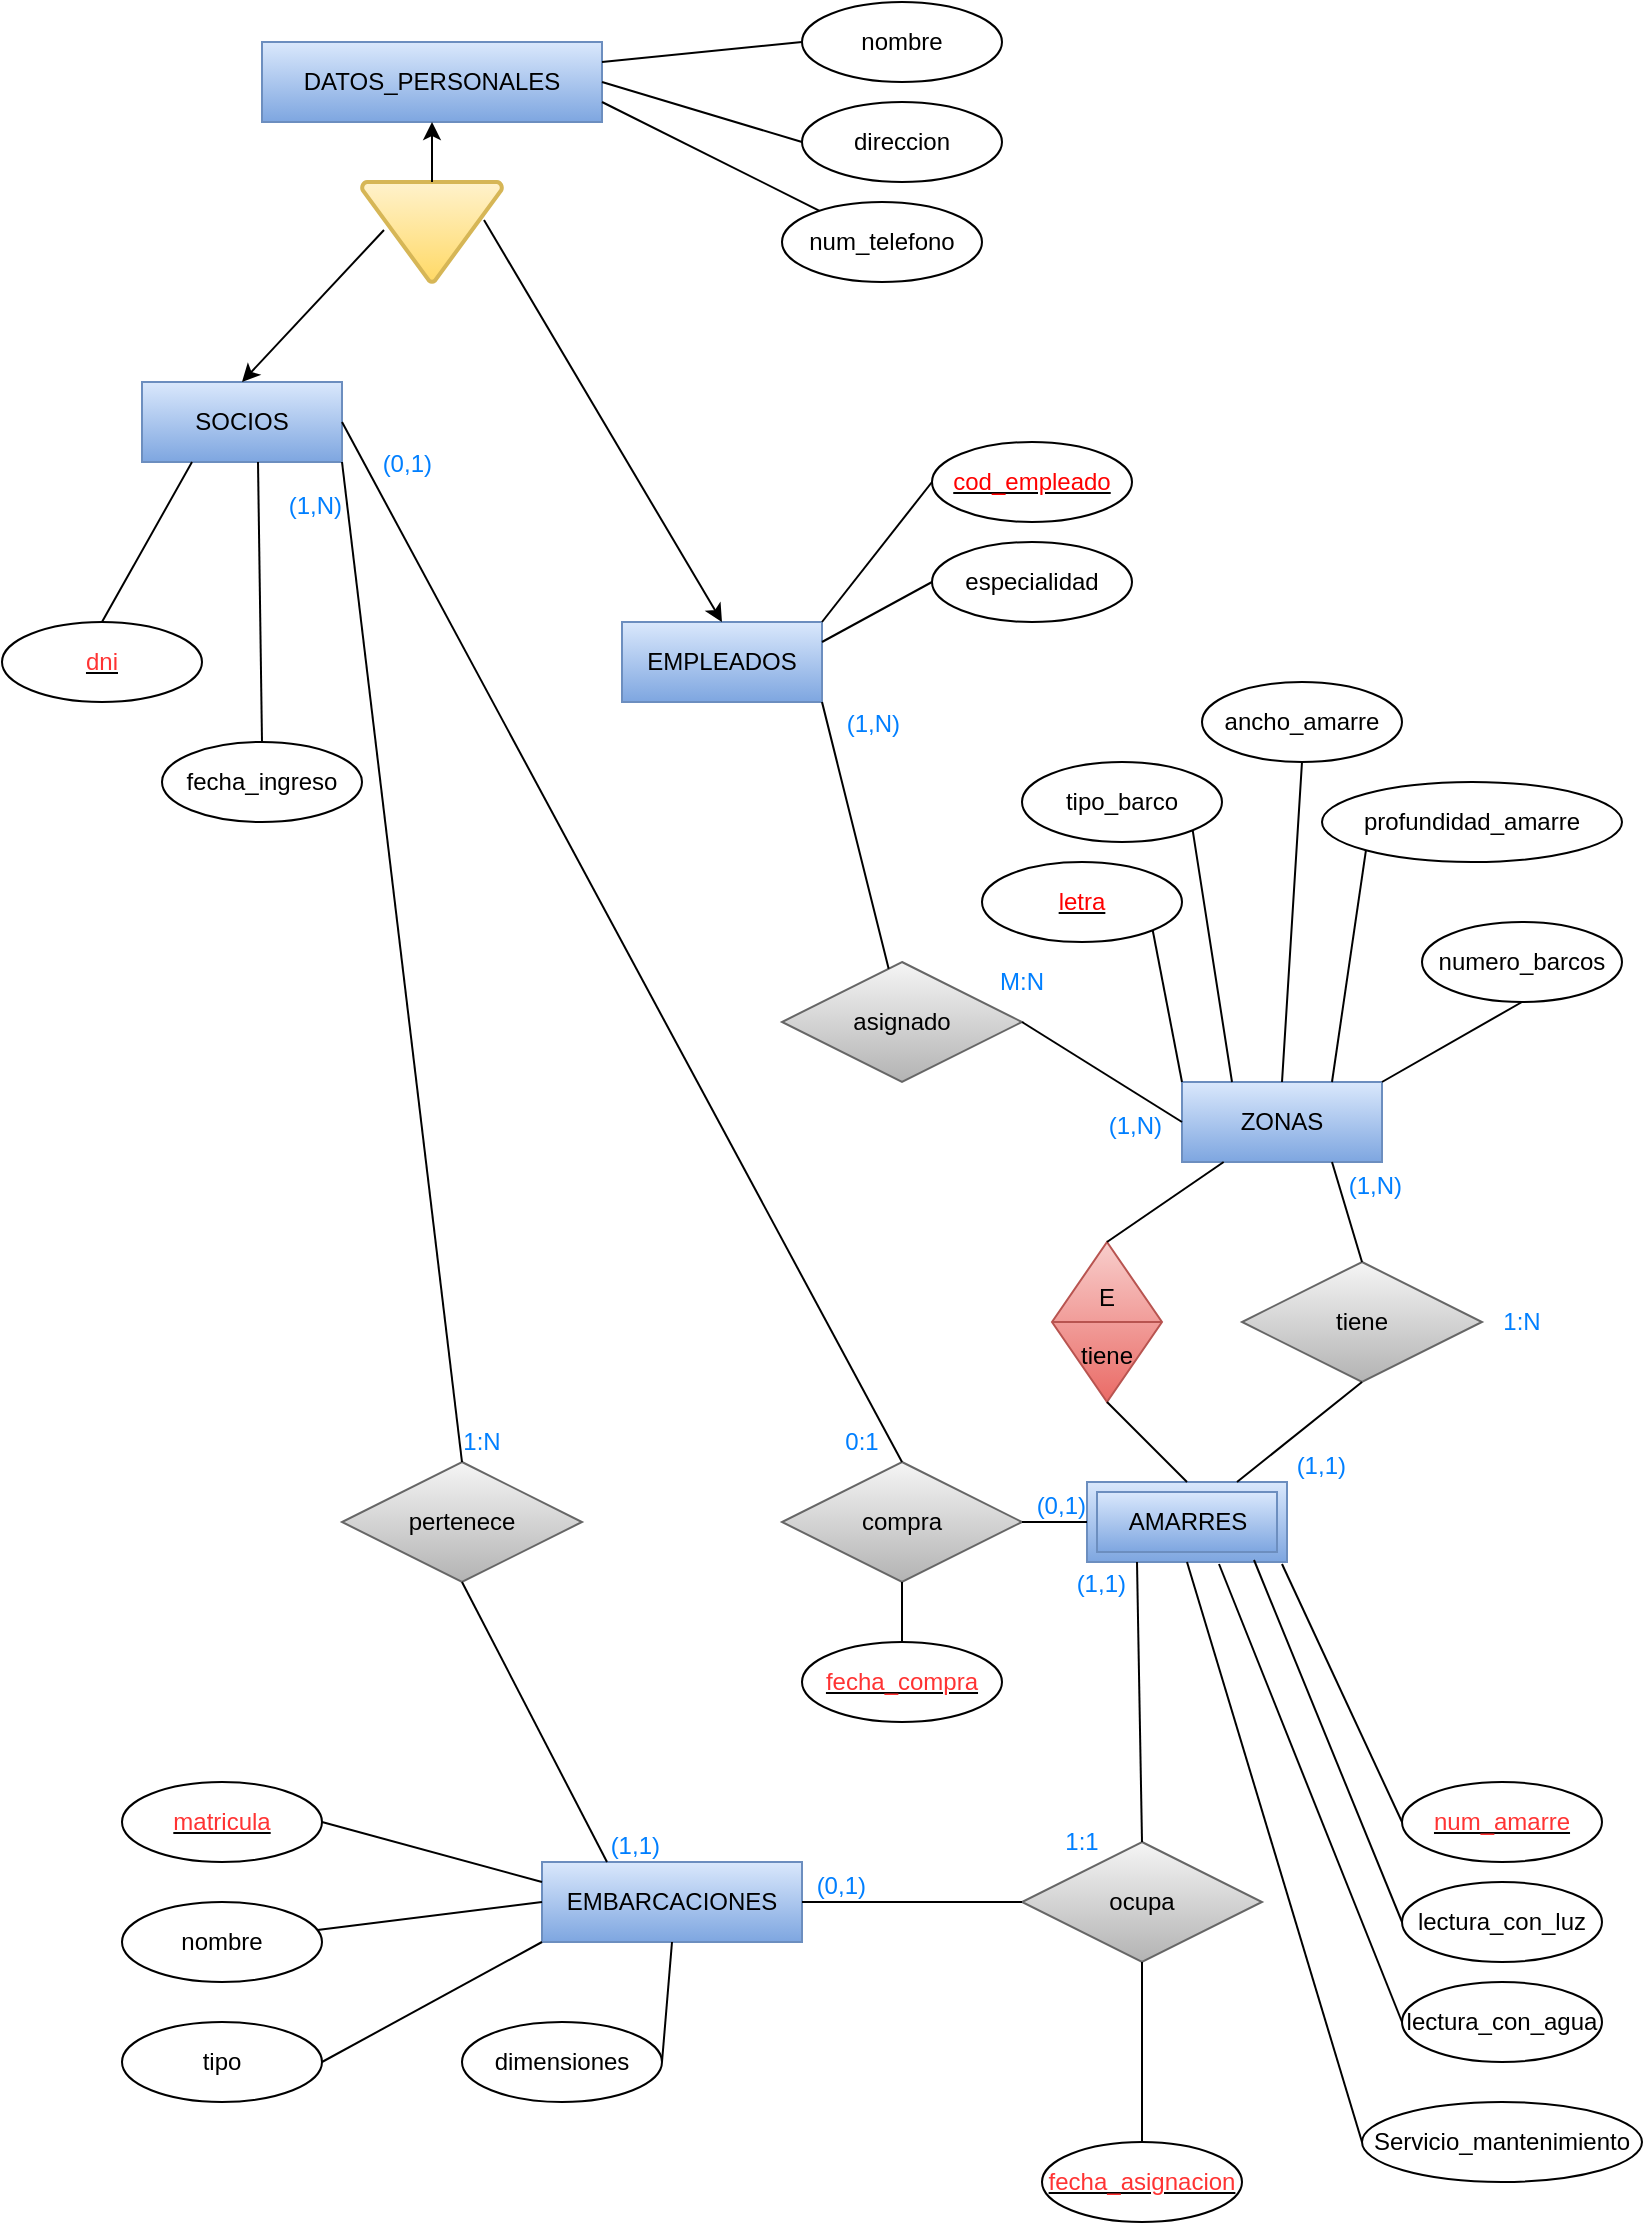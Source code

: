 <mxfile version="13.10.0" type="device"><diagram id="R2lEEEUBdFMjLlhIrx00" name="Page-1"><mxGraphModel dx="796" dy="504" grid="1" gridSize="10" guides="1" tooltips="1" connect="1" arrows="1" fold="1" page="1" pageScale="1" pageWidth="827" pageHeight="1169" math="0" shadow="0" extFonts="Permanent Marker^https://fonts.googleapis.com/css?family=Permanent+Marker"><root><mxCell id="0"/><mxCell id="1" parent="0"/><mxCell id="LPKPmYWcQGekoc84c3R1-1" value="SOCIOS" style="whiteSpace=wrap;html=1;align=center;fillColor=#dae8fc;strokeColor=#6c8ebf;gradientColor=#7ea6e0;" parent="1" vertex="1"><mxGeometry x="70" y="210" width="100" height="40" as="geometry"/></mxCell><mxCell id="LPKPmYWcQGekoc84c3R1-2" value="AMARRES" style="shape=ext;margin=3;double=1;whiteSpace=wrap;html=1;align=center;fillColor=#dae8fc;strokeColor=#6c8ebf;gradientColor=#7ea6e0;" parent="1" vertex="1"><mxGeometry x="542.5" y="760" width="100" height="40" as="geometry"/></mxCell><mxCell id="LPKPmYWcQGekoc84c3R1-3" value="EMBARCACIONES" style="whiteSpace=wrap;html=1;align=center;fillColor=#dae8fc;strokeColor=#6c8ebf;gradientColor=#7ea6e0;" parent="1" vertex="1"><mxGeometry x="270" y="950" width="130" height="40" as="geometry"/></mxCell><mxCell id="LPKPmYWcQGekoc84c3R1-4" value="ZONAS" style="whiteSpace=wrap;html=1;align=center;fillColor=#dae8fc;strokeColor=#6c8ebf;gradientColor=#7ea6e0;" parent="1" vertex="1"><mxGeometry x="590" y="560" width="100" height="40" as="geometry"/></mxCell><mxCell id="LPKPmYWcQGekoc84c3R1-5" value="EMPLEADOS" style="whiteSpace=wrap;html=1;align=center;fillColor=#dae8fc;strokeColor=#6c8ebf;gradientColor=#7ea6e0;" parent="1" vertex="1"><mxGeometry x="310" y="330" width="100" height="40" as="geometry"/></mxCell><mxCell id="LPKPmYWcQGekoc84c3R1-9" value="DATOS_PERSONALES" style="whiteSpace=wrap;html=1;align=center;fillColor=#dae8fc;strokeColor=#6c8ebf;gradientColor=#7ea6e0;" parent="1" vertex="1"><mxGeometry x="130" y="40" width="170" height="40" as="geometry"/></mxCell><mxCell id="LPKPmYWcQGekoc84c3R1-10" value="" style="strokeWidth=2;html=1;shape=mxgraph.flowchart.merge_or_storage;whiteSpace=wrap;fillColor=#fff2cc;strokeColor=#d6b656;gradientColor=#ffd966;" parent="1" vertex="1"><mxGeometry x="180" y="110" width="70" height="50" as="geometry"/></mxCell><mxCell id="LPKPmYWcQGekoc84c3R1-11" value="&lt;br&gt;E&lt;br&gt;&lt;br&gt;tiene" style="shape=sortShape;perimeter=rhombusPerimeter;whiteSpace=wrap;html=1;labelPosition=center;verticalLabelPosition=middle;align=center;verticalAlign=top;fillColor=#f8cecc;strokeColor=#b85450;gradientColor=#ea6b66;" parent="1" vertex="1"><mxGeometry x="525" y="640" width="55" height="80" as="geometry"/></mxCell><mxCell id="LPKPmYWcQGekoc84c3R1-15" value="" style="endArrow=none;html=1;rounded=0;exitX=0.5;exitY=0;exitDx=0;exitDy=0;" parent="1" source="LPKPmYWcQGekoc84c3R1-11" target="LPKPmYWcQGekoc84c3R1-4" edge="1"><mxGeometry relative="1" as="geometry"><mxPoint x="497.5" y="250" as="sourcePoint"/><mxPoint x="657.5" y="250" as="targetPoint"/></mxGeometry></mxCell><mxCell id="LPKPmYWcQGekoc84c3R1-16" value="" style="endArrow=none;html=1;rounded=0;entryX=0.5;entryY=1;entryDx=0;entryDy=0;exitX=0.5;exitY=0;exitDx=0;exitDy=0;" parent="1" source="LPKPmYWcQGekoc84c3R1-2" target="LPKPmYWcQGekoc84c3R1-11" edge="1"><mxGeometry relative="1" as="geometry"><mxPoint x="380" y="410" as="sourcePoint"/><mxPoint x="540" y="410" as="targetPoint"/></mxGeometry></mxCell><mxCell id="LPKPmYWcQGekoc84c3R1-17" value="" style="endArrow=classic;html=1;entryX=0.5;entryY=1;entryDx=0;entryDy=0;exitX=0.5;exitY=0;exitDx=0;exitDy=0;exitPerimeter=0;" parent="1" source="LPKPmYWcQGekoc84c3R1-10" target="LPKPmYWcQGekoc84c3R1-9" edge="1"><mxGeometry width="50" height="50" relative="1" as="geometry"><mxPoint x="440" y="430" as="sourcePoint"/><mxPoint x="490" y="380" as="targetPoint"/></mxGeometry></mxCell><mxCell id="LPKPmYWcQGekoc84c3R1-21" value="" style="endArrow=classic;html=1;entryX=0.5;entryY=0;entryDx=0;entryDy=0;" parent="1" target="LPKPmYWcQGekoc84c3R1-5" edge="1"><mxGeometry width="50" height="50" relative="1" as="geometry"><mxPoint x="241" y="129" as="sourcePoint"/><mxPoint x="490" y="380" as="targetPoint"/></mxGeometry></mxCell><mxCell id="LPKPmYWcQGekoc84c3R1-22" value="" style="endArrow=classic;html=1;entryX=0.5;entryY=0;entryDx=0;entryDy=0;exitX=0.157;exitY=0.48;exitDx=0;exitDy=0;exitPerimeter=0;" parent="1" source="LPKPmYWcQGekoc84c3R1-10" target="LPKPmYWcQGekoc84c3R1-1" edge="1"><mxGeometry width="50" height="50" relative="1" as="geometry"><mxPoint x="440" y="430" as="sourcePoint"/><mxPoint x="490" y="380" as="targetPoint"/></mxGeometry></mxCell><mxCell id="LPKPmYWcQGekoc84c3R1-23" value="nombre" style="ellipse;whiteSpace=wrap;html=1;align=center;" parent="1" vertex="1"><mxGeometry x="400" y="20" width="100" height="40" as="geometry"/></mxCell><mxCell id="LPKPmYWcQGekoc84c3R1-24" value="num_telefono" style="ellipse;whiteSpace=wrap;html=1;align=center;" parent="1" vertex="1"><mxGeometry x="390" y="120" width="100" height="40" as="geometry"/></mxCell><mxCell id="LPKPmYWcQGekoc84c3R1-25" value="direccion" style="ellipse;whiteSpace=wrap;html=1;align=center;" parent="1" vertex="1"><mxGeometry x="400" y="70" width="100" height="40" as="geometry"/></mxCell><mxCell id="LPKPmYWcQGekoc84c3R1-26" value="" style="endArrow=none;html=1;rounded=0;exitX=1;exitY=0.25;exitDx=0;exitDy=0;entryX=0;entryY=0.5;entryDx=0;entryDy=0;" parent="1" source="LPKPmYWcQGekoc84c3R1-9" target="LPKPmYWcQGekoc84c3R1-23" edge="1"><mxGeometry relative="1" as="geometry"><mxPoint x="380" y="410" as="sourcePoint"/><mxPoint x="540" y="410" as="targetPoint"/></mxGeometry></mxCell><mxCell id="LPKPmYWcQGekoc84c3R1-27" value="" style="endArrow=none;html=1;rounded=0;exitX=1;exitY=0.5;exitDx=0;exitDy=0;entryX=0;entryY=0.5;entryDx=0;entryDy=0;" parent="1" source="LPKPmYWcQGekoc84c3R1-9" target="LPKPmYWcQGekoc84c3R1-25" edge="1"><mxGeometry relative="1" as="geometry"><mxPoint x="380" y="100" as="sourcePoint"/><mxPoint x="540" y="100" as="targetPoint"/></mxGeometry></mxCell><mxCell id="LPKPmYWcQGekoc84c3R1-29" value="fecha_ingreso" style="ellipse;whiteSpace=wrap;html=1;align=center;" parent="1" vertex="1"><mxGeometry x="80" y="390" width="100" height="40" as="geometry"/></mxCell><mxCell id="LPKPmYWcQGekoc84c3R1-30" value="&lt;font color=&quot;#ff3333&quot;&gt;dni&lt;/font&gt;" style="ellipse;whiteSpace=wrap;html=1;align=center;fontStyle=4;" parent="1" vertex="1"><mxGeometry y="330" width="100" height="40" as="geometry"/></mxCell><mxCell id="LPKPmYWcQGekoc84c3R1-31" value="" style="endArrow=none;html=1;rounded=0;exitX=0.25;exitY=1;exitDx=0;exitDy=0;entryX=0.5;entryY=0;entryDx=0;entryDy=0;" parent="1" source="LPKPmYWcQGekoc84c3R1-1" target="LPKPmYWcQGekoc84c3R1-30" edge="1"><mxGeometry relative="1" as="geometry"><mxPoint x="380" y="300" as="sourcePoint"/><mxPoint x="540" y="300" as="targetPoint"/></mxGeometry></mxCell><mxCell id="LPKPmYWcQGekoc84c3R1-32" value="" style="endArrow=none;html=1;rounded=0;exitX=0.58;exitY=1;exitDx=0;exitDy=0;exitPerimeter=0;entryX=0.5;entryY=0;entryDx=0;entryDy=0;" parent="1" source="LPKPmYWcQGekoc84c3R1-1" target="LPKPmYWcQGekoc84c3R1-29" edge="1"><mxGeometry relative="1" as="geometry"><mxPoint x="350" y="300" as="sourcePoint"/><mxPoint x="510" y="300" as="targetPoint"/></mxGeometry></mxCell><mxCell id="LPKPmYWcQGekoc84c3R1-33" value="nombre" style="ellipse;whiteSpace=wrap;html=1;align=center;" parent="1" vertex="1"><mxGeometry x="60" y="970" width="100" height="40" as="geometry"/></mxCell><mxCell id="LPKPmYWcQGekoc84c3R1-34" value="tipo" style="ellipse;whiteSpace=wrap;html=1;align=center;" parent="1" vertex="1"><mxGeometry x="60" y="1030" width="100" height="40" as="geometry"/></mxCell><mxCell id="LPKPmYWcQGekoc84c3R1-35" value="dimensiones" style="ellipse;whiteSpace=wrap;html=1;align=center;" parent="1" vertex="1"><mxGeometry x="230" y="1030" width="100" height="40" as="geometry"/></mxCell><mxCell id="LPKPmYWcQGekoc84c3R1-36" value="&lt;font color=&quot;#ff3333&quot;&gt;matricula&lt;/font&gt;" style="ellipse;whiteSpace=wrap;html=1;align=center;fontStyle=4;" parent="1" vertex="1"><mxGeometry x="60" y="910" width="100" height="40" as="geometry"/></mxCell><mxCell id="LPKPmYWcQGekoc84c3R1-37" value="" style="endArrow=none;html=1;rounded=0;entryX=1;entryY=0.5;entryDx=0;entryDy=0;exitX=0;exitY=0.25;exitDx=0;exitDy=0;" parent="1" source="LPKPmYWcQGekoc84c3R1-3" target="LPKPmYWcQGekoc84c3R1-36" edge="1"><mxGeometry relative="1" as="geometry"><mxPoint x="280" y="539" as="sourcePoint"/><mxPoint x="510" y="600" as="targetPoint"/></mxGeometry></mxCell><mxCell id="LPKPmYWcQGekoc84c3R1-38" value="" style="endArrow=none;html=1;rounded=0;exitX=0;exitY=0.5;exitDx=0;exitDy=0;" parent="1" source="LPKPmYWcQGekoc84c3R1-3" target="LPKPmYWcQGekoc84c3R1-33" edge="1"><mxGeometry relative="1" as="geometry"><mxPoint x="201" y="500" as="sourcePoint"/><mxPoint x="510" y="600" as="targetPoint"/></mxGeometry></mxCell><mxCell id="LPKPmYWcQGekoc84c3R1-39" value="" style="endArrow=none;html=1;rounded=0;entryX=1;entryY=0.5;entryDx=0;entryDy=0;exitX=0.5;exitY=1;exitDx=0;exitDy=0;" parent="1" source="LPKPmYWcQGekoc84c3R1-3" target="LPKPmYWcQGekoc84c3R1-35" edge="1"><mxGeometry relative="1" as="geometry"><mxPoint x="350" y="730" as="sourcePoint"/><mxPoint x="510" y="600" as="targetPoint"/></mxGeometry></mxCell><mxCell id="LPKPmYWcQGekoc84c3R1-40" value="" style="endArrow=none;html=1;rounded=0;exitX=0;exitY=1;exitDx=0;exitDy=0;entryX=1;entryY=0.5;entryDx=0;entryDy=0;" parent="1" source="LPKPmYWcQGekoc84c3R1-3" target="LPKPmYWcQGekoc84c3R1-34" edge="1"><mxGeometry relative="1" as="geometry"><mxPoint x="350" y="600" as="sourcePoint"/><mxPoint x="510" y="600" as="targetPoint"/></mxGeometry></mxCell><mxCell id="LPKPmYWcQGekoc84c3R1-41" value="lectura_con_agua" style="ellipse;whiteSpace=wrap;html=1;align=center;" parent="1" vertex="1"><mxGeometry x="700" y="1010" width="100" height="40" as="geometry"/></mxCell><mxCell id="LPKPmYWcQGekoc84c3R1-42" value="lectura_con_luz" style="ellipse;whiteSpace=wrap;html=1;align=center;" parent="1" vertex="1"><mxGeometry x="700" y="960" width="100" height="40" as="geometry"/></mxCell><mxCell id="LPKPmYWcQGekoc84c3R1-43" value="Servicio_mantenimiento" style="ellipse;whiteSpace=wrap;html=1;align=center;" parent="1" vertex="1"><mxGeometry x="680" y="1070" width="140" height="40" as="geometry"/></mxCell><mxCell id="LPKPmYWcQGekoc84c3R1-44" value="&lt;font color=&quot;#ff3333&quot;&gt;num_amarre&lt;/font&gt;" style="ellipse;whiteSpace=wrap;html=1;align=center;fontStyle=4;" parent="1" vertex="1"><mxGeometry x="700" y="910" width="100" height="40" as="geometry"/></mxCell><mxCell id="LPKPmYWcQGekoc84c3R1-45" value="" style="endArrow=none;html=1;rounded=0;entryX=0;entryY=0.5;entryDx=0;entryDy=0;" parent="1" target="LPKPmYWcQGekoc84c3R1-44" edge="1"><mxGeometry relative="1" as="geometry"><mxPoint x="640" y="801" as="sourcePoint"/><mxPoint x="510" y="600" as="targetPoint"/></mxGeometry></mxCell><mxCell id="LPKPmYWcQGekoc84c3R1-46" value="" style="endArrow=none;html=1;rounded=0;entryX=0;entryY=0.5;entryDx=0;entryDy=0;exitX=0.5;exitY=1;exitDx=0;exitDy=0;" parent="1" source="LPKPmYWcQGekoc84c3R1-2" target="LPKPmYWcQGekoc84c3R1-43" edge="1"><mxGeometry relative="1" as="geometry"><mxPoint x="350" y="600" as="sourcePoint"/><mxPoint x="510" y="600" as="targetPoint"/></mxGeometry></mxCell><mxCell id="LPKPmYWcQGekoc84c3R1-47" value="" style="endArrow=none;html=1;rounded=0;entryX=0;entryY=0.5;entryDx=0;entryDy=0;exitX=0.835;exitY=0.975;exitDx=0;exitDy=0;exitPerimeter=0;" parent="1" source="LPKPmYWcQGekoc84c3R1-2" target="LPKPmYWcQGekoc84c3R1-42" edge="1"><mxGeometry relative="1" as="geometry"><mxPoint x="630" y="830" as="sourcePoint"/><mxPoint x="510" y="600" as="targetPoint"/></mxGeometry></mxCell><mxCell id="LPKPmYWcQGekoc84c3R1-48" value="" style="endArrow=none;html=1;rounded=0;entryX=0;entryY=0.5;entryDx=0;entryDy=0;exitX=0.66;exitY=1.025;exitDx=0;exitDy=0;exitPerimeter=0;" parent="1" source="LPKPmYWcQGekoc84c3R1-2" target="LPKPmYWcQGekoc84c3R1-41" edge="1"><mxGeometry relative="1" as="geometry"><mxPoint x="350" y="600" as="sourcePoint"/><mxPoint x="510" y="600" as="targetPoint"/></mxGeometry></mxCell><mxCell id="LPKPmYWcQGekoc84c3R1-49" value="pertenece" style="shape=rhombus;perimeter=rhombusPerimeter;whiteSpace=wrap;html=1;align=center;fillColor=#f5f5f5;strokeColor=#666666;gradientColor=#b3b3b3;" parent="1" vertex="1"><mxGeometry x="170" y="750" width="120" height="60" as="geometry"/></mxCell><mxCell id="LPKPmYWcQGekoc84c3R1-50" value="" style="endArrow=none;html=1;rounded=0;exitX=0.5;exitY=1;exitDx=0;exitDy=0;entryX=0.25;entryY=0;entryDx=0;entryDy=0;" parent="1" source="LPKPmYWcQGekoc84c3R1-49" target="LPKPmYWcQGekoc84c3R1-3" edge="1"><mxGeometry relative="1" as="geometry"><mxPoint x="350" y="400" as="sourcePoint"/><mxPoint x="510" y="400" as="targetPoint"/></mxGeometry></mxCell><mxCell id="LPKPmYWcQGekoc84c3R1-51" value="&lt;font color=&quot;#007fff&quot;&gt;(1,1)&lt;/font&gt;" style="resizable=0;html=1;align=right;verticalAlign=bottom;" parent="LPKPmYWcQGekoc84c3R1-50" connectable="0" vertex="1"><mxGeometry x="1" relative="1" as="geometry"><mxPoint x="27.56" y="0.19" as="offset"/></mxGeometry></mxCell><mxCell id="LPKPmYWcQGekoc84c3R1-52" value="" style="endArrow=none;html=1;rounded=0;entryX=1;entryY=1;entryDx=0;entryDy=0;exitX=0.5;exitY=0;exitDx=0;exitDy=0;" parent="1" source="LPKPmYWcQGekoc84c3R1-49" target="LPKPmYWcQGekoc84c3R1-1" edge="1"><mxGeometry relative="1" as="geometry"><mxPoint x="350" y="400" as="sourcePoint"/><mxPoint x="510" y="400" as="targetPoint"/></mxGeometry></mxCell><mxCell id="LPKPmYWcQGekoc84c3R1-53" value="&lt;font color=&quot;#007fff&quot;&gt;(1,N)&lt;/font&gt;" style="resizable=0;html=1;align=right;verticalAlign=bottom;" parent="LPKPmYWcQGekoc84c3R1-52" connectable="0" vertex="1"><mxGeometry x="1" relative="1" as="geometry"><mxPoint x="0.05" y="30.41" as="offset"/></mxGeometry></mxCell><mxCell id="LPKPmYWcQGekoc84c3R1-54" value="compra" style="shape=rhombus;perimeter=rhombusPerimeter;whiteSpace=wrap;html=1;align=center;fillColor=#f5f5f5;strokeColor=#666666;gradientColor=#b3b3b3;" parent="1" vertex="1"><mxGeometry x="390" y="750" width="120" height="60" as="geometry"/></mxCell><mxCell id="LPKPmYWcQGekoc84c3R1-55" value="" style="endArrow=none;html=1;rounded=0;exitX=1;exitY=0.5;exitDx=0;exitDy=0;entryX=0.5;entryY=0;entryDx=0;entryDy=0;" parent="1" source="LPKPmYWcQGekoc84c3R1-1" target="LPKPmYWcQGekoc84c3R1-54" edge="1"><mxGeometry relative="1" as="geometry"><mxPoint x="350" y="400" as="sourcePoint"/><mxPoint x="510" y="400" as="targetPoint"/><Array as="points"/></mxGeometry></mxCell><mxCell id="LPKPmYWcQGekoc84c3R1-56" value="" style="endArrow=none;html=1;rounded=0;entryX=0;entryY=0.5;entryDx=0;entryDy=0;exitX=1;exitY=0.5;exitDx=0;exitDy=0;" parent="1" source="LPKPmYWcQGekoc84c3R1-54" target="LPKPmYWcQGekoc84c3R1-2" edge="1"><mxGeometry relative="1" as="geometry"><mxPoint x="350" y="400" as="sourcePoint"/><mxPoint x="510" y="400" as="targetPoint"/></mxGeometry></mxCell><mxCell id="LPKPmYWcQGekoc84c3R1-57" value="&lt;span style=&quot;color: rgb(0 , 127 , 255)&quot;&gt;(0,1)&lt;/span&gt;" style="resizable=0;html=1;align=right;verticalAlign=bottom;" parent="LPKPmYWcQGekoc84c3R1-56" connectable="0" vertex="1"><mxGeometry x="1" relative="1" as="geometry"/></mxCell><mxCell id="LPKPmYWcQGekoc84c3R1-60" value="&lt;font color=&quot;#ff3333&quot;&gt;fecha_compra&lt;/font&gt;" style="ellipse;whiteSpace=wrap;html=1;align=center;fontStyle=4;" parent="1" vertex="1"><mxGeometry x="400" y="840" width="100" height="40" as="geometry"/></mxCell><mxCell id="LPKPmYWcQGekoc84c3R1-61" value="" style="endArrow=none;html=1;rounded=0;entryX=0.5;entryY=1;entryDx=0;entryDy=0;exitX=0.5;exitY=0;exitDx=0;exitDy=0;" parent="1" source="LPKPmYWcQGekoc84c3R1-60" target="LPKPmYWcQGekoc84c3R1-54" edge="1"><mxGeometry relative="1" as="geometry"><mxPoint x="350" y="400" as="sourcePoint"/><mxPoint x="510" y="400" as="targetPoint"/></mxGeometry></mxCell><mxCell id="LPKPmYWcQGekoc84c3R1-62" value="ocupa" style="shape=rhombus;perimeter=rhombusPerimeter;whiteSpace=wrap;html=1;align=center;fillColor=#f5f5f5;strokeColor=#666666;gradientColor=#b3b3b3;" parent="1" vertex="1"><mxGeometry x="510" y="940" width="120" height="60" as="geometry"/></mxCell><mxCell id="LPKPmYWcQGekoc84c3R1-63" value="" style="endArrow=none;html=1;rounded=0;entryX=0.25;entryY=1;entryDx=0;entryDy=0;exitX=0.5;exitY=0;exitDx=0;exitDy=0;" parent="1" source="LPKPmYWcQGekoc84c3R1-62" target="LPKPmYWcQGekoc84c3R1-2" edge="1"><mxGeometry relative="1" as="geometry"><mxPoint x="350" y="560" as="sourcePoint"/><mxPoint x="510" y="560" as="targetPoint"/></mxGeometry></mxCell><mxCell id="LPKPmYWcQGekoc84c3R1-64" value="&lt;span style=&quot;color: rgb(0 , 127 , 255)&quot;&gt;(1,1)&lt;/span&gt;" style="resizable=0;html=1;align=right;verticalAlign=bottom;" parent="LPKPmYWcQGekoc84c3R1-63" connectable="0" vertex="1"><mxGeometry x="1" relative="1" as="geometry"><mxPoint x="-4.93" y="19.62" as="offset"/></mxGeometry></mxCell><mxCell id="LPKPmYWcQGekoc84c3R1-65" value="" style="endArrow=none;html=1;rounded=0;entryX=1;entryY=0.5;entryDx=0;entryDy=0;exitX=0;exitY=0.5;exitDx=0;exitDy=0;" parent="1" source="LPKPmYWcQGekoc84c3R1-62" target="LPKPmYWcQGekoc84c3R1-3" edge="1"><mxGeometry relative="1" as="geometry"><mxPoint x="350" y="560" as="sourcePoint"/><mxPoint x="510" y="560" as="targetPoint"/><Array as="points"><mxPoint x="470" y="970"/></Array></mxGeometry></mxCell><mxCell id="LPKPmYWcQGekoc84c3R1-66" value="&lt;span style=&quot;color: rgb(0 , 127 , 255)&quot;&gt;(0,1)&lt;/span&gt;" style="resizable=0;html=1;align=right;verticalAlign=bottom;" parent="LPKPmYWcQGekoc84c3R1-65" connectable="0" vertex="1"><mxGeometry x="1" relative="1" as="geometry"><mxPoint x="32.5" as="offset"/></mxGeometry></mxCell><mxCell id="LPKPmYWcQGekoc84c3R1-67" value="&lt;font color=&quot;#ff3333&quot;&gt;fecha_asignacion&lt;/font&gt;" style="ellipse;whiteSpace=wrap;html=1;align=center;fontStyle=4;" parent="1" vertex="1"><mxGeometry x="520" y="1090" width="100" height="40" as="geometry"/></mxCell><mxCell id="LPKPmYWcQGekoc84c3R1-68" value="" style="endArrow=none;html=1;rounded=0;entryX=0.5;entryY=1;entryDx=0;entryDy=0;exitX=0.5;exitY=0;exitDx=0;exitDy=0;" parent="1" source="LPKPmYWcQGekoc84c3R1-67" target="LPKPmYWcQGekoc84c3R1-62" edge="1"><mxGeometry relative="1" as="geometry"><mxPoint x="350" y="560" as="sourcePoint"/><mxPoint x="510" y="560" as="targetPoint"/></mxGeometry></mxCell><mxCell id="LPKPmYWcQGekoc84c3R1-69" value="tiene" style="shape=rhombus;perimeter=rhombusPerimeter;whiteSpace=wrap;html=1;align=center;fillColor=#f5f5f5;strokeColor=#666666;gradientColor=#b3b3b3;" parent="1" vertex="1"><mxGeometry x="620" y="650" width="120" height="60" as="geometry"/></mxCell><mxCell id="LPKPmYWcQGekoc84c3R1-70" value="" style="endArrow=none;html=1;rounded=0;entryX=0.75;entryY=1;entryDx=0;entryDy=0;exitX=0.5;exitY=0;exitDx=0;exitDy=0;" parent="1" source="LPKPmYWcQGekoc84c3R1-69" target="LPKPmYWcQGekoc84c3R1-4" edge="1"><mxGeometry relative="1" as="geometry"><mxPoint x="350" y="560" as="sourcePoint"/><mxPoint x="510" y="560" as="targetPoint"/></mxGeometry></mxCell><mxCell id="LPKPmYWcQGekoc84c3R1-71" value="&lt;span style=&quot;color: rgb(0 , 127 , 255)&quot;&gt;(1,N)&lt;/span&gt;" style="resizable=0;html=1;align=right;verticalAlign=bottom;" parent="LPKPmYWcQGekoc84c3R1-70" connectable="0" vertex="1"><mxGeometry x="1" relative="1" as="geometry"><mxPoint x="35.04" y="19.97" as="offset"/></mxGeometry></mxCell><mxCell id="LPKPmYWcQGekoc84c3R1-72" value="" style="endArrow=none;html=1;rounded=0;entryX=0.75;entryY=0;entryDx=0;entryDy=0;exitX=0.5;exitY=1;exitDx=0;exitDy=0;" parent="1" source="LPKPmYWcQGekoc84c3R1-69" target="LPKPmYWcQGekoc84c3R1-2" edge="1"><mxGeometry relative="1" as="geometry"><mxPoint x="350" y="560" as="sourcePoint"/><mxPoint x="510" y="560" as="targetPoint"/></mxGeometry></mxCell><mxCell id="LPKPmYWcQGekoc84c3R1-73" value="&lt;span style=&quot;color: rgb(0 , 127 , 255)&quot;&gt;(1,1)&lt;/span&gt;" style="resizable=0;html=1;align=right;verticalAlign=bottom;" parent="LPKPmYWcQGekoc84c3R1-72" connectable="0" vertex="1"><mxGeometry x="1" relative="1" as="geometry"><mxPoint x="54.69" y="0.19" as="offset"/></mxGeometry></mxCell><mxCell id="LPKPmYWcQGekoc84c3R1-74" value="asignado" style="shape=rhombus;perimeter=rhombusPerimeter;whiteSpace=wrap;html=1;align=center;fillColor=#f5f5f5;strokeColor=#666666;gradientColor=#b3b3b3;" parent="1" vertex="1"><mxGeometry x="390" y="500" width="120" height="60" as="geometry"/></mxCell><mxCell id="LPKPmYWcQGekoc84c3R1-75" value="" style="endArrow=none;html=1;rounded=0;entryX=1;entryY=1;entryDx=0;entryDy=0;" parent="1" source="LPKPmYWcQGekoc84c3R1-74" target="LPKPmYWcQGekoc84c3R1-5" edge="1"><mxGeometry relative="1" as="geometry"><mxPoint x="350" y="460" as="sourcePoint"/><mxPoint x="510" y="460" as="targetPoint"/></mxGeometry></mxCell><mxCell id="LPKPmYWcQGekoc84c3R1-76" value="&lt;span style=&quot;color: rgb(0 , 127 , 255)&quot;&gt;(1,N)&lt;/span&gt;" style="resizable=0;html=1;align=right;verticalAlign=bottom;" parent="LPKPmYWcQGekoc84c3R1-75" connectable="0" vertex="1"><mxGeometry x="1" relative="1" as="geometry"><mxPoint x="39.89" y="19.58" as="offset"/></mxGeometry></mxCell><mxCell id="LPKPmYWcQGekoc84c3R1-77" value="" style="endArrow=none;html=1;rounded=0;entryX=0;entryY=0.5;entryDx=0;entryDy=0;exitX=1;exitY=0.5;exitDx=0;exitDy=0;" parent="1" source="LPKPmYWcQGekoc84c3R1-74" target="LPKPmYWcQGekoc84c3R1-4" edge="1"><mxGeometry relative="1" as="geometry"><mxPoint x="350" y="460" as="sourcePoint"/><mxPoint x="510" y="460" as="targetPoint"/></mxGeometry></mxCell><mxCell id="LPKPmYWcQGekoc84c3R1-78" value="&lt;span style=&quot;color: rgb(0 , 127 , 255)&quot;&gt;(1,N)&lt;/span&gt;" style="resizable=0;html=1;align=right;verticalAlign=bottom;" parent="LPKPmYWcQGekoc84c3R1-77" connectable="0" vertex="1"><mxGeometry x="1" relative="1" as="geometry"><mxPoint x="-9.71" y="10.18" as="offset"/></mxGeometry></mxCell><mxCell id="LPKPmYWcQGekoc84c3R1-79" value="&lt;font color=&quot;#007fff&quot;&gt;1:N&lt;/font&gt;" style="text;html=1;strokeColor=none;fillColor=none;align=center;verticalAlign=middle;whiteSpace=wrap;rounded=0;" parent="1" vertex="1"><mxGeometry x="220" y="730" width="40" height="20" as="geometry"/></mxCell><mxCell id="LPKPmYWcQGekoc84c3R1-81" value="&lt;font color=&quot;#007fff&quot;&gt;(0,1)&lt;/font&gt;" style="resizable=0;html=1;align=right;verticalAlign=bottom;" parent="1" connectable="0" vertex="1"><mxGeometry x="215.002" y="259.997" as="geometry"/></mxCell><mxCell id="LPKPmYWcQGekoc84c3R1-82" value="&lt;span style=&quot;color: rgb(0 , 127 , 255) ; text-align: right&quot;&gt;0:1&lt;/span&gt;" style="text;html=1;strokeColor=none;fillColor=none;align=center;verticalAlign=middle;whiteSpace=wrap;rounded=0;" parent="1" vertex="1"><mxGeometry x="410" y="730" width="40" height="20" as="geometry"/></mxCell><mxCell id="LPKPmYWcQGekoc84c3R1-84" value="&lt;span style=&quot;color: rgb(0 , 127 , 255) ; text-align: right&quot;&gt;1:N&lt;/span&gt;" style="text;html=1;strokeColor=none;fillColor=none;align=center;verticalAlign=middle;whiteSpace=wrap;rounded=0;" parent="1" vertex="1"><mxGeometry x="740" y="670" width="40" height="20" as="geometry"/></mxCell><mxCell id="LPKPmYWcQGekoc84c3R1-85" value="&lt;font color=&quot;#007fff&quot;&gt;1:1&lt;/font&gt;" style="text;html=1;strokeColor=none;fillColor=none;align=center;verticalAlign=middle;whiteSpace=wrap;rounded=0;" parent="1" vertex="1"><mxGeometry x="520" y="930" width="40" height="20" as="geometry"/></mxCell><mxCell id="LPKPmYWcQGekoc84c3R1-86" value="&lt;div style=&quot;text-align: right&quot;&gt;&lt;font color=&quot;#007fff&quot;&gt;M:N&lt;/font&gt;&lt;/div&gt;" style="text;html=1;strokeColor=none;fillColor=none;align=center;verticalAlign=middle;whiteSpace=wrap;rounded=0;" parent="1" vertex="1"><mxGeometry x="490" y="500" width="40" height="20" as="geometry"/></mxCell><mxCell id="tJMV7f-tymhns5aM6j7D-17" value="" style="endArrow=none;html=1;rounded=0;exitX=1;exitY=0.75;exitDx=0;exitDy=0;" parent="1" source="LPKPmYWcQGekoc84c3R1-9" target="LPKPmYWcQGekoc84c3R1-24" edge="1"><mxGeometry relative="1" as="geometry"><mxPoint x="300" y="70" as="sourcePoint"/><mxPoint x="364" y="170" as="targetPoint"/></mxGeometry></mxCell><mxCell id="q0Yb79RfISEoEir5U-2b-2" value="&lt;font color=&quot;#ff0000&quot;&gt;cod_empleado&lt;/font&gt;" style="ellipse;whiteSpace=wrap;html=1;align=center;fontStyle=4;" parent="1" vertex="1"><mxGeometry x="465" y="240" width="100" height="40" as="geometry"/></mxCell><mxCell id="q0Yb79RfISEoEir5U-2b-3" value="especialidad" style="ellipse;whiteSpace=wrap;html=1;align=center;" parent="1" vertex="1"><mxGeometry x="465" y="290" width="100" height="40" as="geometry"/></mxCell><mxCell id="q0Yb79RfISEoEir5U-2b-4" value="" style="endArrow=none;html=1;rounded=0;exitX=1;exitY=1;exitDx=0;exitDy=0;entryX=0.25;entryY=0;entryDx=0;entryDy=0;" parent="1" source="q0Yb79RfISEoEir5U-2b-10" target="LPKPmYWcQGekoc84c3R1-4" edge="1"><mxGeometry relative="1" as="geometry"><mxPoint x="330" y="370" as="sourcePoint"/><mxPoint x="490" y="370" as="targetPoint"/></mxGeometry></mxCell><mxCell id="q0Yb79RfISEoEir5U-2b-6" value="" style="endArrow=none;html=1;rounded=0;exitX=1;exitY=0;exitDx=0;exitDy=0;entryX=0;entryY=0.5;entryDx=0;entryDy=0;" parent="1" source="LPKPmYWcQGekoc84c3R1-5" target="q0Yb79RfISEoEir5U-2b-2" edge="1"><mxGeometry relative="1" as="geometry"><mxPoint x="330" y="370" as="sourcePoint"/><mxPoint x="490" y="370" as="targetPoint"/></mxGeometry></mxCell><mxCell id="q0Yb79RfISEoEir5U-2b-7" value="" style="endArrow=none;html=1;rounded=0;exitX=1;exitY=0.25;exitDx=0;exitDy=0;entryX=0;entryY=0.5;entryDx=0;entryDy=0;" parent="1" source="LPKPmYWcQGekoc84c3R1-5" target="q0Yb79RfISEoEir5U-2b-3" edge="1"><mxGeometry relative="1" as="geometry"><mxPoint x="330" y="370" as="sourcePoint"/><mxPoint x="490" y="370" as="targetPoint"/></mxGeometry></mxCell><mxCell id="q0Yb79RfISEoEir5U-2b-9" value="&lt;font color=&quot;#ff0000&quot;&gt;letra&lt;/font&gt;" style="ellipse;whiteSpace=wrap;html=1;align=center;fontStyle=4;" parent="1" vertex="1"><mxGeometry x="490" y="450" width="100" height="40" as="geometry"/></mxCell><mxCell id="q0Yb79RfISEoEir5U-2b-10" value="tipo_barco" style="ellipse;whiteSpace=wrap;html=1;align=center;" parent="1" vertex="1"><mxGeometry x="510" y="400" width="100" height="40" as="geometry"/></mxCell><mxCell id="q0Yb79RfISEoEir5U-2b-11" value="numero_barcos" style="ellipse;whiteSpace=wrap;html=1;align=center;" parent="1" vertex="1"><mxGeometry x="710" y="480" width="100" height="40" as="geometry"/></mxCell><mxCell id="q0Yb79RfISEoEir5U-2b-12" value="profundidad_amarre" style="ellipse;whiteSpace=wrap;html=1;align=center;" parent="1" vertex="1"><mxGeometry x="660" y="410" width="150" height="40" as="geometry"/></mxCell><mxCell id="q0Yb79RfISEoEir5U-2b-13" value="ancho_amarre" style="ellipse;whiteSpace=wrap;html=1;align=center;" parent="1" vertex="1"><mxGeometry x="600" y="360" width="100" height="40" as="geometry"/></mxCell><mxCell id="q0Yb79RfISEoEir5U-2b-14" value="" style="endArrow=none;html=1;rounded=0;exitX=1;exitY=1;exitDx=0;exitDy=0;entryX=0;entryY=0;entryDx=0;entryDy=0;" parent="1" source="q0Yb79RfISEoEir5U-2b-9" target="LPKPmYWcQGekoc84c3R1-4" edge="1"><mxGeometry relative="1" as="geometry"><mxPoint x="330" y="530" as="sourcePoint"/><mxPoint x="490" y="530" as="targetPoint"/></mxGeometry></mxCell><mxCell id="q0Yb79RfISEoEir5U-2b-15" value="" style="endArrow=none;html=1;rounded=0;exitX=0.5;exitY=1;exitDx=0;exitDy=0;entryX=0.5;entryY=0;entryDx=0;entryDy=0;" parent="1" source="q0Yb79RfISEoEir5U-2b-13" target="LPKPmYWcQGekoc84c3R1-4" edge="1"><mxGeometry relative="1" as="geometry"><mxPoint x="330" y="530" as="sourcePoint"/><mxPoint x="490" y="530" as="targetPoint"/></mxGeometry></mxCell><mxCell id="q0Yb79RfISEoEir5U-2b-16" value="" style="endArrow=none;html=1;rounded=0;exitX=0;exitY=1;exitDx=0;exitDy=0;entryX=0.75;entryY=0;entryDx=0;entryDy=0;" parent="1" source="q0Yb79RfISEoEir5U-2b-12" target="LPKPmYWcQGekoc84c3R1-4" edge="1"><mxGeometry relative="1" as="geometry"><mxPoint x="330" y="530" as="sourcePoint"/><mxPoint x="490" y="530" as="targetPoint"/></mxGeometry></mxCell><mxCell id="q0Yb79RfISEoEir5U-2b-17" value="" style="endArrow=none;html=1;rounded=0;exitX=0.5;exitY=1;exitDx=0;exitDy=0;entryX=1;entryY=0;entryDx=0;entryDy=0;" parent="1" source="q0Yb79RfISEoEir5U-2b-11" target="LPKPmYWcQGekoc84c3R1-4" edge="1"><mxGeometry relative="1" as="geometry"><mxPoint x="330" y="530" as="sourcePoint"/><mxPoint x="490" y="530" as="targetPoint"/></mxGeometry></mxCell></root></mxGraphModel></diagram></mxfile>